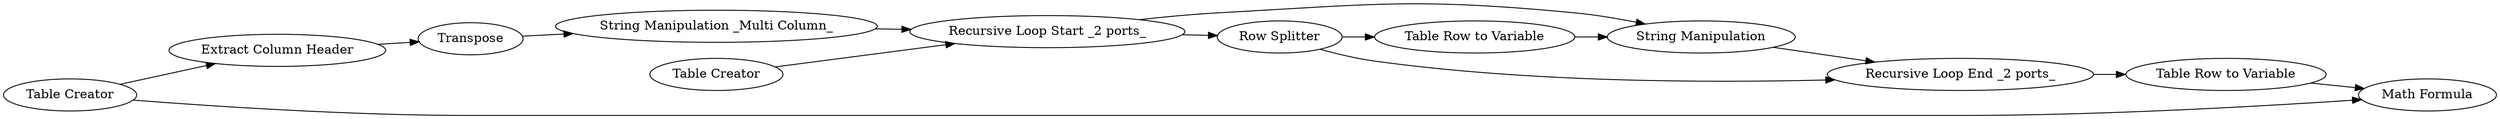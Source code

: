 digraph {
	12 -> 6
	6 -> 11
	23 -> 24
	2 -> 3
	1 -> 11
	21 -> 5
	11 -> 5
	5 -> 23
	24 -> 25
	3 -> 12
	2 -> 25
	22 -> 21
	11 -> 22
	22 -> 23
	5 [label="String Manipulation"]
	24 [label="Table Row to Variable"]
	1 [label="Table Creator"]
	22 [label="Row Splitter"]
	11 [label="Recursive Loop Start _2 ports_"]
	23 [label="Recursive Loop End _2 ports_"]
	21 [label="Table Row to Variable"]
	6 [label="String Manipulation _Multi Column_"]
	25 [label="Math Formula"]
	3 [label="Extract Column Header"]
	2 [label="Table Creator"]
	12 [label=Transpose]
	rankdir=LR
}
